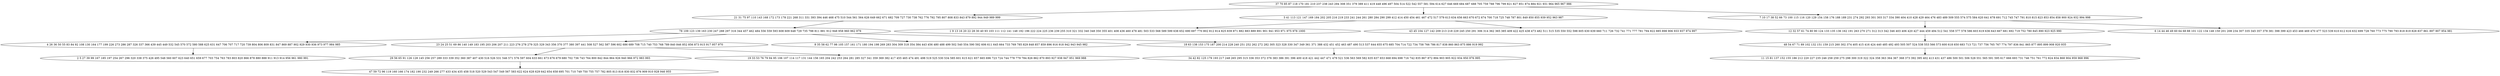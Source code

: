 digraph true_tree {
	"0" -> "1"
	"1" -> "2"
	"2" -> "3"
	"2" -> "4"
	"0" -> "5"
	"0" -> "6"
	"4" -> "7"
	"3" -> "8"
	"4" -> "9"
	"7" -> "10"
	"2" -> "11"
	"6" -> "12"
	"12" -> "13"
	"13" -> "14"
	"2" -> "15"
	"15" -> "16"
	"5" -> "17"
	"5" -> "18"
	"6" -> "19"
	"0" [label="37 70 85 87 118 170 181 210 237 238 243 294 308 351 379 389 411 419 448 496 497 504 514 522 542 557 581 594 614 627 646 669 684 687 688 705 759 788 796 799 821 827 851 874 884 921 931 964 965 967 986"];
	"1" [label="21 31 75 97 110 143 168 172 173 178 221 268 311 331 393 394 446 468 475 510 544 561 564 626 649 662 671 682 709 727 730 738 762 776 792 795 807 808 833 843 879 892 944 949 989 999"];
	"2" [label="78 109 123 139 163 230 247 288 297 316 344 457 462 484 556 559 593 608 609 648 729 735 798 811 881 912 948 958 960 962 979"];
	"3" [label="4 26 36 50 55 83 84 92 108 130 164 177 199 226 273 286 287 326 337 366 439 445 449 532 545 570 572 580 588 625 631 647 706 707 717 720 739 804 806 809 831 847 869 887 902 929 930 936 973 977 984 985"];
	"4" [label="23 24 25 51 69 86 140 149 183 195 203 206 207 211 223 276 278 279 325 329 343 356 370 377 380 397 441 508 527 562 587 596 602 686 689 708 715 740 753 768 789 840 846 852 856 873 915 917 957 970"];
	"5" [label="3 41 113 121 147 169 184 202 205 216 219 233 241 244 261 280 284 290 299 412 414 450 454 461 467 472 517 579 613 634 656 663 670 672 674 700 718 725 748 787 801 849 850 855 939 952 963 987"];
	"6" [label="7 10 17 38 52 66 73 100 115 116 120 129 154 158 176 188 189 231 274 292 293 301 303 317 334 390 404 410 428 429 464 476 483 489 509 555 574 575 584 620 641 678 691 712 745 747 791 810 815 823 853 854 858 900 924 932 994 998"];
	"7" [label="29 56 65 91 126 128 145 256 257 289 333 339 352 360 387 407 430 516 526 531 546 571 576 597 604 633 661 673 676 679 680 702 736 743 764 800 842 844 864 926 940 966 972 983 993"];
	"8" [label="2 5 27 39 99 167 185 197 254 267 296 320 338 375 426 495 548 560 607 623 640 651 659 677 703 754 763 783 803 820 866 878 880 888 911 913 914 956 961 980 991"];
	"9" [label="19 33 53 76 79 94 95 106 107 114 117 131 144 156 165 204 242 253 264 281 285 327 341 359 369 382 417 455 465 474 491 498 519 525 530 534 585 601 615 621 657 665 696 723 724 744 778 779 784 826 862 870 893 927 938 947 951 969 988"];
	"10" [label="47 59 72 96 119 160 166 174 182 190 232 249 266 277 433 434 435 458 518 520 529 543 547 549 567 583 622 624 628 629 642 654 658 695 701 710 749 750 755 757 782 805 813 816 830 832 876 909 910 928 946 955"];
	"11" [label="8 35 58 62 77 98 105 157 161 171 180 194 198 269 283 304 309 318 354 384 443 456 480 488 499 502 540 554 590 592 606 611 645 664 733 769 785 829 848 857 859 896 916 918 942 943 945 982"];
	"12" [label="12 32 57 61 74 80 90 124 133 135 136 162 191 263 270 271 312 313 342 346 403 406 420 427 444 459 494 512 541 558 577 578 586 603 619 636 643 667 681 692 719 752 780 845 890 923 925 990"];
	"13" [label="48 54 67 71 89 102 132 151 159 215 260 302 374 405 415 416 424 440 485 492 493 505 507 524 538 553 566 573 600 618 650 683 713 721 737 756 765 767 774 797 836 841 865 877 895 899 908 920 935"];
	"14" [label="11 15 81 137 152 155 186 212 220 227 235 246 258 259 275 298 300 319 322 324 358 363 364 367 368 373 392 395 402 413 431 437 486 500 501 506 528 551 565 591 595 617 666 693 731 746 751 761 772 824 834 868 904 959 968 996"];
	"15" [label="18 63 138 153 175 187 200 214 228 240 251 252 262 272 282 305 323 328 330 347 349 361 371 388 432 451 452 463 487 490 513 537 644 655 675 685 704 714 722 734 758 766 786 817 838 860 863 875 886 919 992"];
	"16" [label="34 42 82 125 179 193 217 248 265 295 315 336 353 372 376 383 386 391 396 400 418 421 442 447 471 479 521 536 563 569 582 635 637 653 668 694 698 716 742 835 867 872 894 903 905 922 934 950 976 995"];
	"17" [label="1 9 13 16 20 22 28 30 40 93 103 111 112 141 148 192 196 222 224 225 236 239 255 310 321 332 340 348 350 355 401 408 436 460 478 481 503 533 568 589 599 638 652 690 697 770 802 812 814 825 839 871 882 883 889 891 901 941 953 971 975 978 1000"];
	"18" [label="43 45 104 127 142 209 213 218 229 245 250 291 306 314 362 365 385 409 422 425 438 473 482 511 515 535 550 552 598 605 630 639 660 711 726 732 741 771 777 781 794 822 885 898 906 933 937 974 997"];
	"19" [label="6 14 44 46 49 60 64 68 88 101 122 134 146 150 201 208 234 307 335 345 357 378 381 398 399 423 453 466 469 470 477 523 539 610 612 616 632 699 728 760 773 775 790 793 818 819 828 837 861 897 907 954 981"];
}
